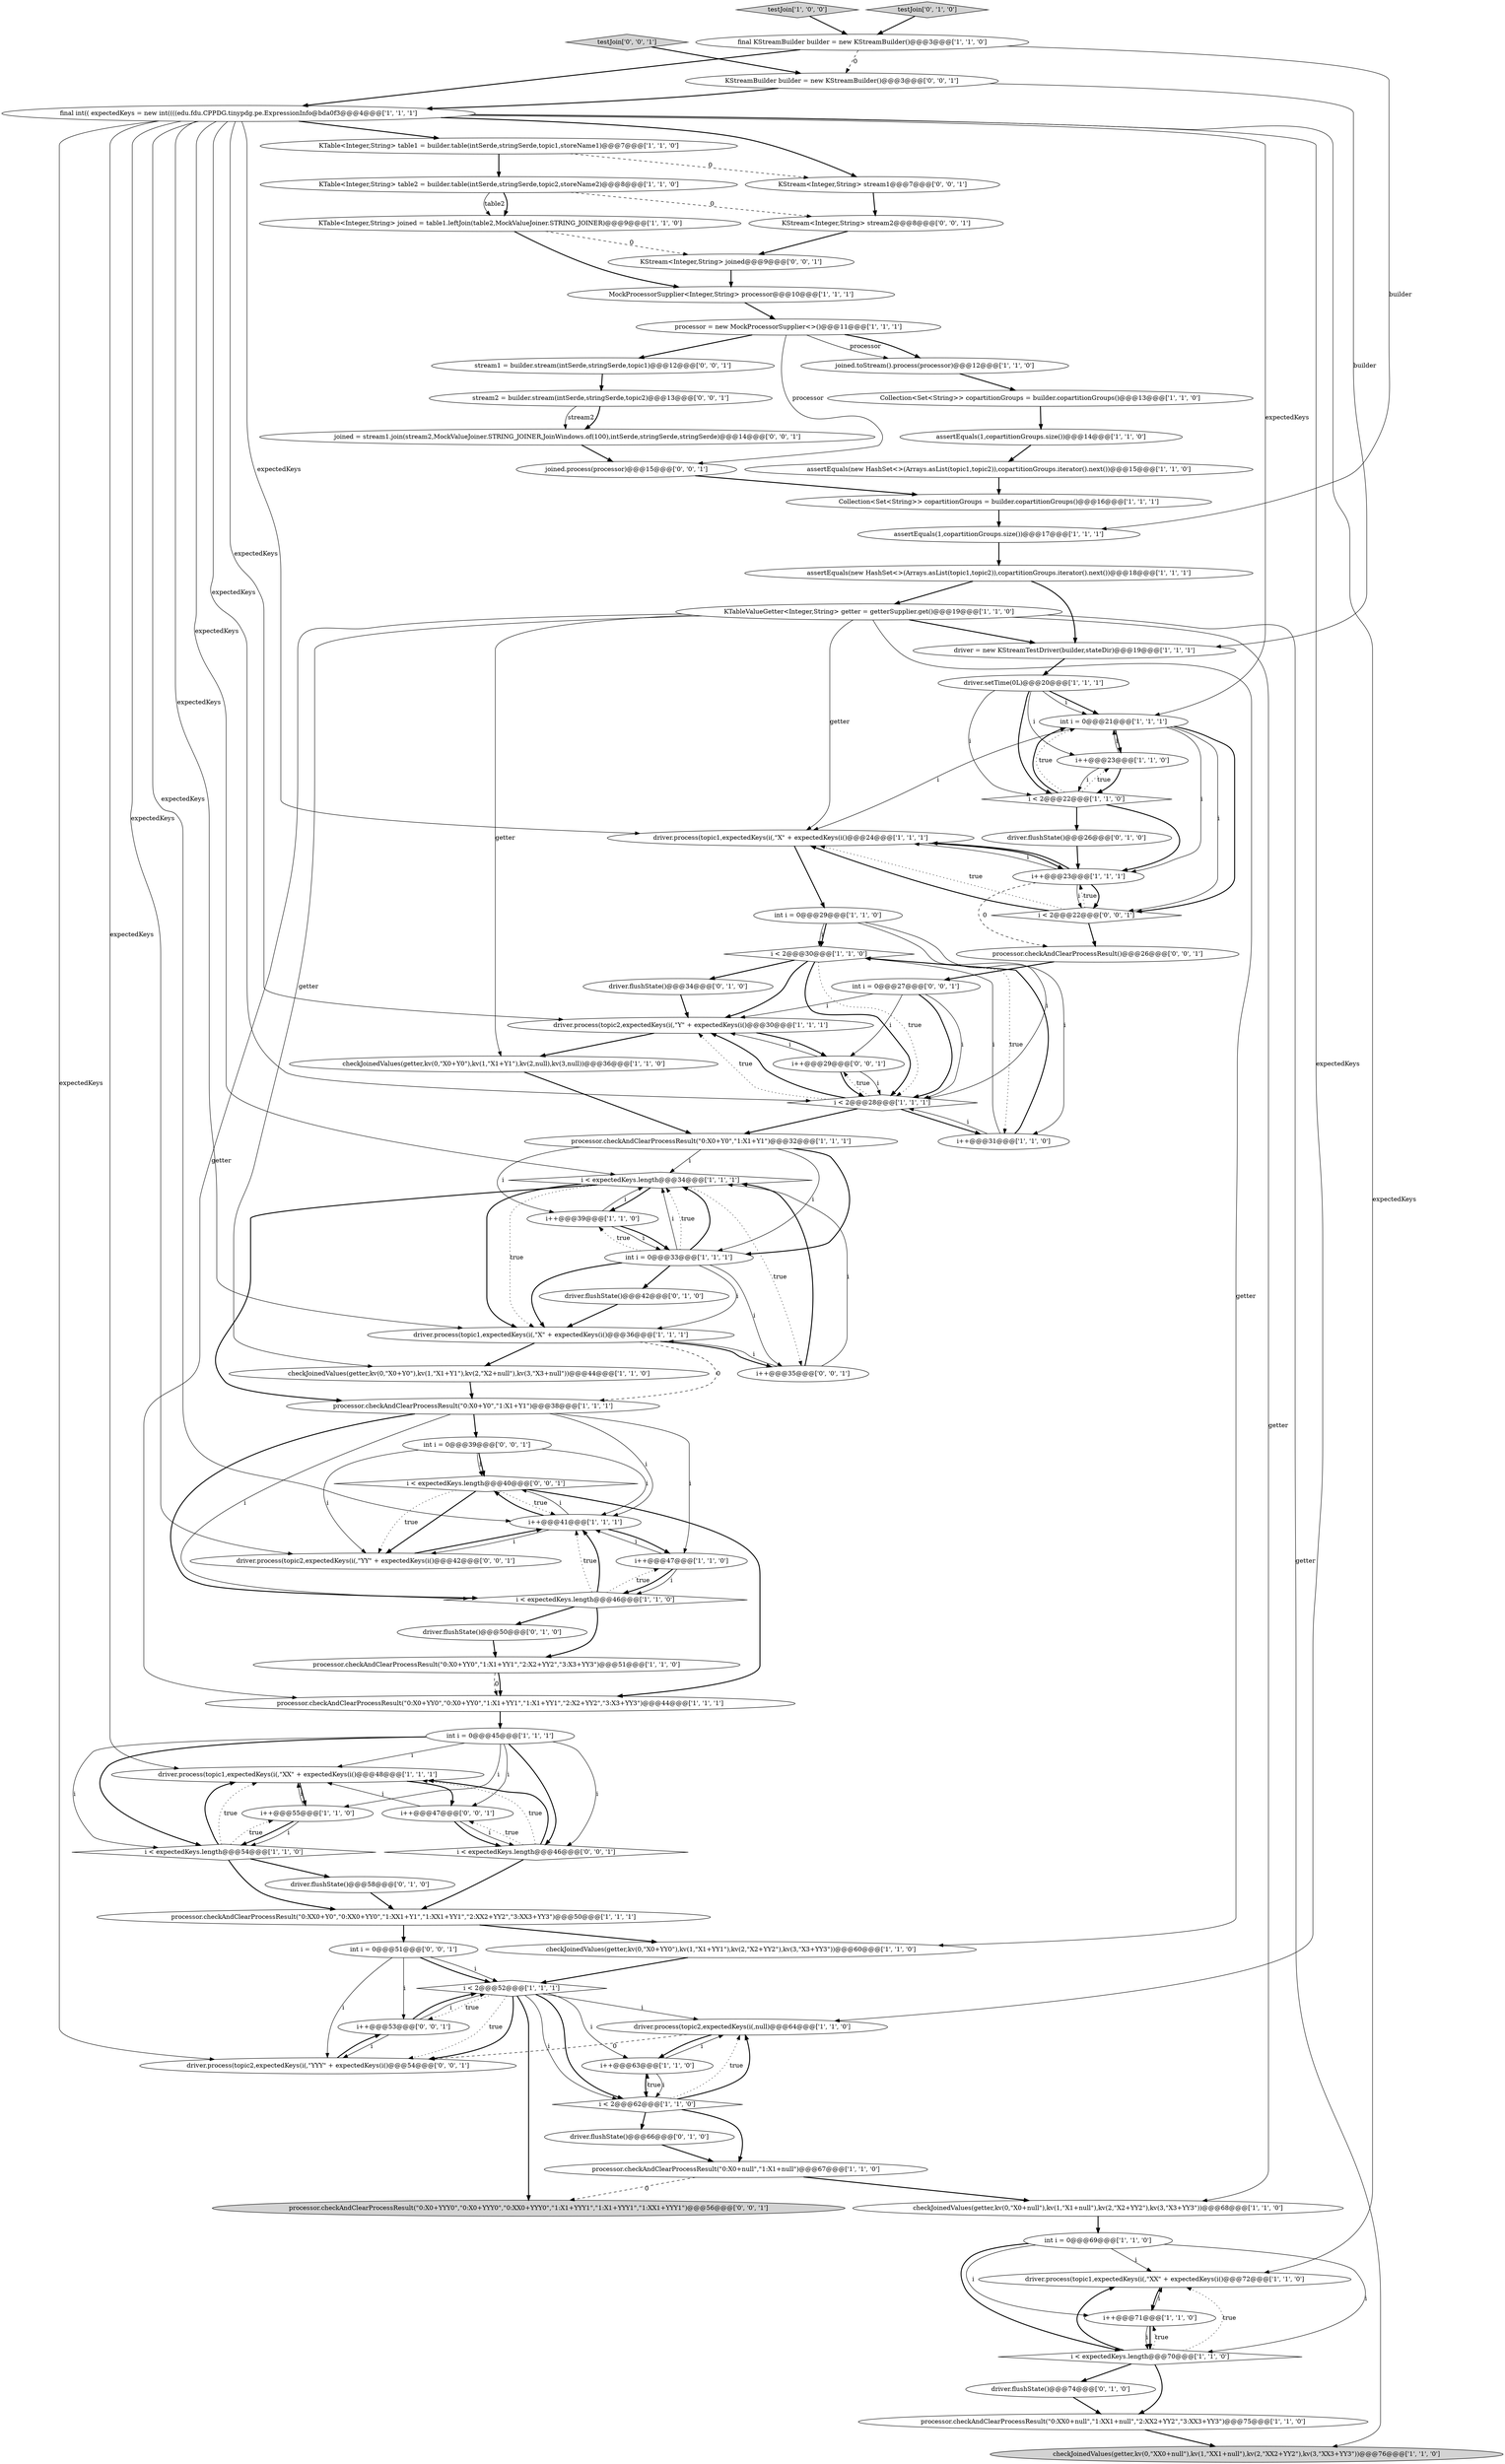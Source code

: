 digraph {
18 [style = filled, label = "processor.checkAndClearProcessResult(\"0:X0+null\",\"1:X1+null\")@@@67@@@['1', '1', '0']", fillcolor = white, shape = ellipse image = "AAA0AAABBB1BBB"];
51 [style = filled, label = "final KStreamBuilder builder = new KStreamBuilder()@@@3@@@['1', '1', '0']", fillcolor = white, shape = ellipse image = "AAA0AAABBB1BBB"];
34 [style = filled, label = "assertEquals(1,copartitionGroups.size())@@@17@@@['1', '1', '1']", fillcolor = white, shape = ellipse image = "AAA0AAABBB1BBB"];
84 [style = filled, label = "i++@@@53@@@['0', '0', '1']", fillcolor = white, shape = ellipse image = "AAA0AAABBB3BBB"];
80 [style = filled, label = "KStreamBuilder builder = new KStreamBuilder()@@@3@@@['0', '0', '1']", fillcolor = white, shape = ellipse image = "AAA0AAABBB3BBB"];
21 [style = filled, label = "KTableValueGetter<Integer,String> getter = getterSupplier.get()@@@19@@@['1', '1', '0']", fillcolor = white, shape = ellipse image = "AAA0AAABBB1BBB"];
9 [style = filled, label = "driver.process(topic1,expectedKeys(i(,\"XX\" + expectedKeys(i()@@@48@@@['1', '1', '1']", fillcolor = white, shape = ellipse image = "AAA0AAABBB1BBB"];
81 [style = filled, label = "int i = 0@@@51@@@['0', '0', '1']", fillcolor = white, shape = ellipse image = "AAA0AAABBB3BBB"];
77 [style = filled, label = "int i = 0@@@27@@@['0', '0', '1']", fillcolor = white, shape = ellipse image = "AAA0AAABBB3BBB"];
44 [style = filled, label = "int i = 0@@@29@@@['1', '1', '0']", fillcolor = white, shape = ellipse image = "AAA0AAABBB1BBB"];
23 [style = filled, label = "i < 2@@@30@@@['1', '1', '0']", fillcolor = white, shape = diamond image = "AAA0AAABBB1BBB"];
37 [style = filled, label = "checkJoinedValues(getter,kv(0,\"X0+null\"),kv(1,\"X1+null\"),kv(2,\"X2+YY2\"),kv(3,\"X3+YY3\"))@@@68@@@['1', '1', '0']", fillcolor = white, shape = ellipse image = "AAA0AAABBB1BBB"];
43 [style = filled, label = "driver.process(topic1,expectedKeys(i(,\"X\" + expectedKeys(i()@@@36@@@['1', '1', '1']", fillcolor = white, shape = ellipse image = "AAA0AAABBB1BBB"];
76 [style = filled, label = "KStream<Integer,String> stream1@@@7@@@['0', '0', '1']", fillcolor = white, shape = ellipse image = "AAA0AAABBB3BBB"];
48 [style = filled, label = "testJoin['1', '0', '0']", fillcolor = lightgray, shape = diamond image = "AAA0AAABBB1BBB"];
73 [style = filled, label = "i < expectedKeys.length@@@40@@@['0', '0', '1']", fillcolor = white, shape = diamond image = "AAA0AAABBB3BBB"];
19 [style = filled, label = "driver.process(topic1,expectedKeys(i(,\"XX\" + expectedKeys(i()@@@72@@@['1', '1', '0']", fillcolor = white, shape = ellipse image = "AAA0AAABBB1BBB"];
46 [style = filled, label = "i < expectedKeys.length@@@34@@@['1', '1', '1']", fillcolor = white, shape = diamond image = "AAA0AAABBB1BBB"];
64 [style = filled, label = "driver.flushState()@@@34@@@['0', '1', '0']", fillcolor = white, shape = ellipse image = "AAA1AAABBB2BBB"];
31 [style = filled, label = "int i = 0@@@69@@@['1', '1', '0']", fillcolor = white, shape = ellipse image = "AAA0AAABBB1BBB"];
14 [style = filled, label = "int i = 0@@@33@@@['1', '1', '1']", fillcolor = white, shape = ellipse image = "AAA0AAABBB1BBB"];
67 [style = filled, label = "stream2 = builder.stream(intSerde,stringSerde,topic2)@@@13@@@['0', '0', '1']", fillcolor = white, shape = ellipse image = "AAA0AAABBB3BBB"];
13 [style = filled, label = "i++@@@55@@@['1', '1', '0']", fillcolor = white, shape = ellipse image = "AAA0AAABBB1BBB"];
85 [style = filled, label = "testJoin['0', '0', '1']", fillcolor = lightgray, shape = diamond image = "AAA0AAABBB3BBB"];
59 [style = filled, label = "driver.flushState()@@@50@@@['0', '1', '0']", fillcolor = white, shape = ellipse image = "AAA1AAABBB2BBB"];
75 [style = filled, label = "int i = 0@@@39@@@['0', '0', '1']", fillcolor = white, shape = ellipse image = "AAA0AAABBB3BBB"];
86 [style = filled, label = "processor.checkAndClearProcessResult(\"0:X0+YYY0\",\"0:X0+YYY0\",\"0:XX0+YYY0\",\"1:X1+YYY1\",\"1:X1+YYY1\",\"1:XX1+YYY1\")@@@56@@@['0', '0', '1']", fillcolor = lightgray, shape = ellipse image = "AAA0AAABBB3BBB"];
12 [style = filled, label = "i++@@@23@@@['1', '1', '1']", fillcolor = white, shape = ellipse image = "AAA0AAABBB1BBB"];
11 [style = filled, label = "assertEquals(new HashSet<>(Arrays.asList(topic1,topic2)),copartitionGroups.iterator().next())@@@15@@@['1', '1', '0']", fillcolor = white, shape = ellipse image = "AAA0AAABBB1BBB"];
47 [style = filled, label = "final int(( expectedKeys = new int((((edu.fdu.CPPDG.tinypdg.pe.ExpressionInfo@bda0f3@@@4@@@['1', '1', '1']", fillcolor = white, shape = ellipse image = "AAA0AAABBB1BBB"];
69 [style = filled, label = "stream1 = builder.stream(intSerde,stringSerde,topic1)@@@12@@@['0', '0', '1']", fillcolor = white, shape = ellipse image = "AAA0AAABBB3BBB"];
27 [style = filled, label = "processor.checkAndClearProcessResult(\"0:X0+Y0\",\"1:X1+Y1\")@@@32@@@['1', '1', '1']", fillcolor = white, shape = ellipse image = "AAA0AAABBB1BBB"];
52 [style = filled, label = "i < expectedKeys.length@@@70@@@['1', '1', '0']", fillcolor = white, shape = diamond image = "AAA0AAABBB1BBB"];
62 [style = filled, label = "driver.flushState()@@@26@@@['0', '1', '0']", fillcolor = white, shape = ellipse image = "AAA1AAABBB2BBB"];
1 [style = filled, label = "driver.process(topic2,expectedKeys(i(,null)@@@64@@@['1', '1', '0']", fillcolor = white, shape = ellipse image = "AAA0AAABBB1BBB"];
0 [style = filled, label = "checkJoinedValues(getter,kv(0,\"X0+YY0\"),kv(1,\"X1+YY1\"),kv(2,\"X2+YY2\"),kv(3,\"X3+YY3\"))@@@60@@@['1', '1', '0']", fillcolor = white, shape = ellipse image = "AAA0AAABBB1BBB"];
16 [style = filled, label = "KTable<Integer,String> table2 = builder.table(intSerde,stringSerde,topic2,storeName2)@@@8@@@['1', '1', '0']", fillcolor = white, shape = ellipse image = "AAA0AAABBB1BBB"];
58 [style = filled, label = "processor = new MockProcessorSupplier<>()@@@11@@@['1', '1', '1']", fillcolor = white, shape = ellipse image = "AAA0AAABBB1BBB"];
71 [style = filled, label = "KStream<Integer,String> stream2@@@8@@@['0', '0', '1']", fillcolor = white, shape = ellipse image = "AAA0AAABBB3BBB"];
72 [style = filled, label = "KStream<Integer,String> joined@@@9@@@['0', '0', '1']", fillcolor = white, shape = ellipse image = "AAA0AAABBB3BBB"];
24 [style = filled, label = "processor.checkAndClearProcessResult(\"0:X0+Y0\",\"1:X1+Y1\")@@@38@@@['1', '1', '1']", fillcolor = white, shape = ellipse image = "AAA0AAABBB1BBB"];
26 [style = filled, label = "joined.toStream().process(processor)@@@12@@@['1', '1', '0']", fillcolor = white, shape = ellipse image = "AAA0AAABBB1BBB"];
60 [style = filled, label = "driver.flushState()@@@74@@@['0', '1', '0']", fillcolor = white, shape = ellipse image = "AAA1AAABBB2BBB"];
50 [style = filled, label = "i++@@@47@@@['1', '1', '0']", fillcolor = white, shape = ellipse image = "AAA0AAABBB1BBB"];
2 [style = filled, label = "processor.checkAndClearProcessResult(\"0:XX0+null\",\"1:XX1+null\",\"2:XX2+YY2\",\"3:XX3+YY3\")@@@75@@@['1', '1', '0']", fillcolor = white, shape = ellipse image = "AAA0AAABBB1BBB"];
3 [style = filled, label = "int i = 0@@@45@@@['1', '1', '1']", fillcolor = white, shape = ellipse image = "AAA0AAABBB1BBB"];
25 [style = filled, label = "KTable<Integer,String> joined = table1.leftJoin(table2,MockValueJoiner.STRING_JOINER)@@@9@@@['1', '1', '0']", fillcolor = white, shape = ellipse image = "AAA0AAABBB1BBB"];
35 [style = filled, label = "i < 2@@@52@@@['1', '1', '1']", fillcolor = white, shape = diamond image = "AAA0AAABBB1BBB"];
32 [style = filled, label = "processor.checkAndClearProcessResult(\"0:X0+YY0\",\"0:X0+YY0\",\"1:X1+YY1\",\"1:X1+YY1\",\"2:X2+YY2\",\"3:X3+YY3\")@@@44@@@['1', '1', '1']", fillcolor = white, shape = ellipse image = "AAA0AAABBB1BBB"];
15 [style = filled, label = "checkJoinedValues(getter,kv(0,\"XX0+null\"),kv(1,\"XX1+null\"),kv(2,\"XX2+YY2\"),kv(3,\"XX3+YY3\"))@@@76@@@['1', '1', '0']", fillcolor = lightgray, shape = ellipse image = "AAA0AAABBB1BBB"];
54 [style = filled, label = "checkJoinedValues(getter,kv(0,\"X0+Y0\"),kv(1,\"X1+Y1\"),kv(2,\"X2+null\"),kv(3,\"X3+null\"))@@@44@@@['1', '1', '0']", fillcolor = white, shape = ellipse image = "AAA0AAABBB1BBB"];
88 [style = filled, label = "i++@@@29@@@['0', '0', '1']", fillcolor = white, shape = ellipse image = "AAA0AAABBB3BBB"];
28 [style = filled, label = "assertEquals(new HashSet<>(Arrays.asList(topic1,topic2)),copartitionGroups.iterator().next())@@@18@@@['1', '1', '1']", fillcolor = white, shape = ellipse image = "AAA0AAABBB1BBB"];
74 [style = filled, label = "i++@@@35@@@['0', '0', '1']", fillcolor = white, shape = ellipse image = "AAA0AAABBB3BBB"];
41 [style = filled, label = "processor.checkAndClearProcessResult(\"0:XX0+Y0\",\"0:XX0+YY0\",\"1:XX1+Y1\",\"1:XX1+YY1\",\"2:XX2+YY2\",\"3:XX3+YY3\")@@@50@@@['1', '1', '1']", fillcolor = white, shape = ellipse image = "AAA0AAABBB1BBB"];
33 [style = filled, label = "i < 2@@@28@@@['1', '1', '1']", fillcolor = white, shape = diamond image = "AAA0AAABBB1BBB"];
36 [style = filled, label = "i < 2@@@62@@@['1', '1', '0']", fillcolor = white, shape = diamond image = "AAA0AAABBB1BBB"];
78 [style = filled, label = "i < expectedKeys.length@@@46@@@['0', '0', '1']", fillcolor = white, shape = diamond image = "AAA0AAABBB3BBB"];
89 [style = filled, label = "joined = stream1.join(stream2,MockValueJoiner.STRING_JOINER,JoinWindows.of(100),intSerde,stringSerde,stringSerde)@@@14@@@['0', '0', '1']", fillcolor = white, shape = ellipse image = "AAA0AAABBB3BBB"];
17 [style = filled, label = "driver.setTime(0L)@@@20@@@['1', '1', '1']", fillcolor = white, shape = ellipse image = "AAA0AAABBB1BBB"];
70 [style = filled, label = "i < 2@@@22@@@['0', '0', '1']", fillcolor = white, shape = diamond image = "AAA0AAABBB3BBB"];
30 [style = filled, label = "i++@@@41@@@['1', '1', '1']", fillcolor = white, shape = ellipse image = "AAA0AAABBB1BBB"];
87 [style = filled, label = "driver.process(topic2,expectedKeys(i(,\"YYY\" + expectedKeys(i()@@@54@@@['0', '0', '1']", fillcolor = white, shape = ellipse image = "AAA0AAABBB3BBB"];
65 [style = filled, label = "testJoin['0', '1', '0']", fillcolor = lightgray, shape = diamond image = "AAA0AAABBB2BBB"];
63 [style = filled, label = "driver.flushState()@@@42@@@['0', '1', '0']", fillcolor = white, shape = ellipse image = "AAA1AAABBB2BBB"];
68 [style = filled, label = "processor.checkAndClearProcessResult()@@@26@@@['0', '0', '1']", fillcolor = white, shape = ellipse image = "AAA0AAABBB3BBB"];
4 [style = filled, label = "checkJoinedValues(getter,kv(0,\"X0+Y0\"),kv(1,\"X1+Y1\"),kv(2,null),kv(3,null))@@@36@@@['1', '1', '0']", fillcolor = white, shape = ellipse image = "AAA0AAABBB1BBB"];
40 [style = filled, label = "driver.process(topic1,expectedKeys(i(,\"X\" + expectedKeys(i()@@@24@@@['1', '1', '1']", fillcolor = white, shape = ellipse image = "AAA0AAABBB1BBB"];
57 [style = filled, label = "driver = new KStreamTestDriver(builder,stateDir)@@@19@@@['1', '1', '1']", fillcolor = white, shape = ellipse image = "AAA0AAABBB1BBB"];
45 [style = filled, label = "MockProcessorSupplier<Integer,String> processor@@@10@@@['1', '1', '1']", fillcolor = white, shape = ellipse image = "AAA0AAABBB1BBB"];
42 [style = filled, label = "i++@@@63@@@['1', '1', '0']", fillcolor = white, shape = ellipse image = "AAA0AAABBB1BBB"];
56 [style = filled, label = "int i = 0@@@21@@@['1', '1', '1']", fillcolor = white, shape = ellipse image = "AAA0AAABBB1BBB"];
82 [style = filled, label = "i++@@@47@@@['0', '0', '1']", fillcolor = white, shape = ellipse image = "AAA0AAABBB3BBB"];
22 [style = filled, label = "i < expectedKeys.length@@@46@@@['1', '1', '0']", fillcolor = white, shape = diamond image = "AAA0AAABBB1BBB"];
61 [style = filled, label = "driver.flushState()@@@58@@@['0', '1', '0']", fillcolor = white, shape = ellipse image = "AAA1AAABBB2BBB"];
55 [style = filled, label = "Collection<Set<String>> copartitionGroups = builder.copartitionGroups()@@@16@@@['1', '1', '1']", fillcolor = white, shape = ellipse image = "AAA0AAABBB1BBB"];
10 [style = filled, label = "Collection<Set<String>> copartitionGroups = builder.copartitionGroups()@@@13@@@['1', '1', '0']", fillcolor = white, shape = ellipse image = "AAA0AAABBB1BBB"];
7 [style = filled, label = "i++@@@31@@@['1', '1', '0']", fillcolor = white, shape = ellipse image = "AAA0AAABBB1BBB"];
20 [style = filled, label = "assertEquals(1,copartitionGroups.size())@@@14@@@['1', '1', '0']", fillcolor = white, shape = ellipse image = "AAA0AAABBB1BBB"];
49 [style = filled, label = "i++@@@39@@@['1', '1', '0']", fillcolor = white, shape = ellipse image = "AAA0AAABBB1BBB"];
29 [style = filled, label = "i++@@@23@@@['1', '1', '0']", fillcolor = white, shape = ellipse image = "AAA0AAABBB1BBB"];
6 [style = filled, label = "i < 2@@@22@@@['1', '1', '0']", fillcolor = white, shape = diamond image = "AAA0AAABBB1BBB"];
5 [style = filled, label = "processor.checkAndClearProcessResult(\"0:X0+YY0\",\"1:X1+YY1\",\"2:X2+YY2\",\"3:X3+YY3\")@@@51@@@['1', '1', '0']", fillcolor = white, shape = ellipse image = "AAA0AAABBB1BBB"];
66 [style = filled, label = "driver.flushState()@@@66@@@['0', '1', '0']", fillcolor = white, shape = ellipse image = "AAA1AAABBB2BBB"];
83 [style = filled, label = "driver.process(topic2,expectedKeys(i(,\"YY\" + expectedKeys(i()@@@42@@@['0', '0', '1']", fillcolor = white, shape = ellipse image = "AAA0AAABBB3BBB"];
38 [style = filled, label = "KTable<Integer,String> table1 = builder.table(intSerde,stringSerde,topic1,storeName1)@@@7@@@['1', '1', '0']", fillcolor = white, shape = ellipse image = "AAA0AAABBB1BBB"];
53 [style = filled, label = "i < expectedKeys.length@@@54@@@['1', '1', '0']", fillcolor = white, shape = diamond image = "AAA0AAABBB1BBB"];
39 [style = filled, label = "i++@@@71@@@['1', '1', '0']", fillcolor = white, shape = ellipse image = "AAA0AAABBB1BBB"];
8 [style = filled, label = "driver.process(topic2,expectedKeys(i(,\"Y\" + expectedKeys(i()@@@30@@@['1', '1', '1']", fillcolor = white, shape = ellipse image = "AAA0AAABBB1BBB"];
79 [style = filled, label = "joined.process(processor)@@@15@@@['0', '0', '1']", fillcolor = white, shape = ellipse image = "AAA0AAABBB3BBB"];
28->21 [style = bold, label=""];
35->87 [style = dotted, label="true"];
7->23 [style = bold, label=""];
47->8 [style = solid, label="expectedKeys"];
43->54 [style = bold, label=""];
47->76 [style = bold, label=""];
77->33 [style = bold, label=""];
88->8 [style = solid, label="i"];
50->30 [style = solid, label="i"];
11->55 [style = bold, label=""];
41->81 [style = bold, label=""];
44->23 [style = bold, label=""];
74->46 [style = bold, label=""];
56->70 [style = solid, label="i"];
64->8 [style = bold, label=""];
57->17 [style = bold, label=""];
47->19 [style = solid, label="expectedKeys"];
88->33 [style = solid, label="i"];
22->30 [style = dotted, label="true"];
44->23 [style = solid, label="i"];
52->19 [style = dotted, label="true"];
47->9 [style = solid, label="expectedKeys"];
18->86 [style = dashed, label="0"];
12->68 [style = dashed, label="0"];
73->83 [style = bold, label=""];
21->4 [style = solid, label="getter"];
5->32 [style = bold, label=""];
82->78 [style = solid, label="i"];
56->70 [style = bold, label=""];
23->7 [style = dotted, label="true"];
74->46 [style = solid, label="i"];
44->33 [style = solid, label="i"];
36->18 [style = bold, label=""];
14->46 [style = bold, label=""];
29->6 [style = bold, label=""];
24->75 [style = bold, label=""];
46->43 [style = dotted, label="true"];
47->87 [style = solid, label="expectedKeys"];
6->56 [style = dotted, label="true"];
33->8 [style = dotted, label="true"];
74->43 [style = solid, label="i"];
70->12 [style = dotted, label="true"];
6->12 [style = bold, label=""];
82->78 [style = bold, label=""];
35->86 [style = bold, label=""];
30->73 [style = solid, label="i"];
56->40 [style = solid, label="i"];
77->33 [style = solid, label="i"];
73->83 [style = dotted, label="true"];
22->50 [style = dotted, label="true"];
17->56 [style = bold, label=""];
52->39 [style = dotted, label="true"];
53->61 [style = bold, label=""];
50->22 [style = bold, label=""];
43->74 [style = bold, label=""];
89->79 [style = bold, label=""];
47->83 [style = solid, label="expectedKeys"];
67->89 [style = solid, label="stream2"];
44->7 [style = solid, label="i"];
65->51 [style = bold, label=""];
35->42 [style = solid, label="i"];
14->74 [style = solid, label="i"];
6->29 [style = dotted, label="true"];
73->30 [style = dotted, label="true"];
33->27 [style = bold, label=""];
22->30 [style = bold, label=""];
78->41 [style = bold, label=""];
17->6 [style = solid, label="i"];
14->43 [style = solid, label="i"];
14->43 [style = bold, label=""];
21->32 [style = solid, label="getter"];
45->58 [style = bold, label=""];
39->52 [style = bold, label=""];
53->9 [style = bold, label=""];
34->28 [style = bold, label=""];
37->31 [style = bold, label=""];
27->46 [style = solid, label="i"];
75->30 [style = solid, label="i"];
84->87 [style = solid, label="i"];
51->80 [style = dashed, label="0"];
16->25 [style = bold, label=""];
81->35 [style = solid, label="i"];
14->46 [style = solid, label="i"];
28->57 [style = bold, label=""];
3->82 [style = solid, label="i"];
23->33 [style = bold, label=""];
66->18 [style = bold, label=""];
70->40 [style = bold, label=""];
8->88 [style = bold, label=""];
27->49 [style = solid, label="i"];
21->54 [style = solid, label="getter"];
36->1 [style = dotted, label="true"];
13->9 [style = solid, label="i"];
16->71 [style = dashed, label="0"];
58->26 [style = bold, label=""];
78->9 [style = dotted, label="true"];
77->8 [style = solid, label="i"];
38->16 [style = bold, label=""];
30->73 [style = bold, label=""];
78->9 [style = bold, label=""];
24->22 [style = solid, label="i"];
17->6 [style = bold, label=""];
42->1 [style = solid, label="i"];
5->32 [style = dashed, label="0"];
31->19 [style = solid, label="i"];
68->77 [style = bold, label=""];
24->30 [style = solid, label="i"];
25->45 [style = bold, label=""];
47->38 [style = bold, label=""];
35->36 [style = bold, label=""];
71->72 [style = bold, label=""];
47->40 [style = solid, label="expectedKeys"];
49->14 [style = bold, label=""];
29->6 [style = solid, label="i"];
3->53 [style = solid, label="i"];
53->13 [style = dotted, label="true"];
30->50 [style = bold, label=""];
47->46 [style = solid, label="expectedKeys"];
17->29 [style = solid, label="i"];
52->19 [style = bold, label=""];
6->62 [style = bold, label=""];
21->57 [style = bold, label=""];
20->11 [style = bold, label=""];
10->20 [style = bold, label=""];
46->43 [style = bold, label=""];
21->40 [style = solid, label="getter"];
33->8 [style = bold, label=""];
46->74 [style = dotted, label="true"];
36->42 [style = dotted, label="true"];
25->72 [style = dashed, label="0"];
83->30 [style = bold, label=""];
7->23 [style = solid, label="i"];
73->32 [style = bold, label=""];
24->50 [style = solid, label="i"];
9->82 [style = bold, label=""];
29->56 [style = solid, label="i"];
4->27 [style = bold, label=""];
30->83 [style = solid, label="i"];
14->49 [style = dotted, label="true"];
41->0 [style = bold, label=""];
33->7 [style = bold, label=""];
14->46 [style = dotted, label="true"];
47->30 [style = solid, label="expectedKeys"];
33->88 [style = dotted, label="true"];
47->33 [style = solid, label="expectedKeys"];
31->39 [style = solid, label="i"];
21->15 [style = solid, label="getter"];
22->59 [style = bold, label=""];
62->12 [style = bold, label=""];
12->70 [style = bold, label=""];
56->12 [style = solid, label="i"];
88->33 [style = bold, label=""];
78->82 [style = dotted, label="true"];
12->40 [style = solid, label="i"];
35->87 [style = bold, label=""];
75->73 [style = solid, label="i"];
3->9 [style = solid, label="i"];
76->71 [style = bold, label=""];
47->43 [style = solid, label="expectedKeys"];
42->36 [style = bold, label=""];
38->76 [style = dashed, label="0"];
70->40 [style = dotted, label="true"];
31->52 [style = solid, label="i"];
47->56 [style = solid, label="expectedKeys"];
42->36 [style = solid, label="i"];
53->41 [style = bold, label=""];
81->35 [style = bold, label=""];
6->56 [style = bold, label=""];
72->45 [style = bold, label=""];
75->73 [style = bold, label=""];
3->53 [style = bold, label=""];
23->33 [style = dotted, label="true"];
1->87 [style = dashed, label="0"];
63->43 [style = bold, label=""];
49->46 [style = solid, label="i"];
14->63 [style = bold, label=""];
23->64 [style = bold, label=""];
87->84 [style = bold, label=""];
58->79 [style = solid, label="processor"];
19->39 [style = bold, label=""];
27->14 [style = bold, label=""];
82->9 [style = solid, label="i"];
51->47 [style = bold, label=""];
46->49 [style = bold, label=""];
22->5 [style = bold, label=""];
7->33 [style = solid, label="i"];
40->12 [style = bold, label=""];
31->52 [style = bold, label=""];
8->4 [style = bold, label=""];
0->35 [style = bold, label=""];
69->67 [style = bold, label=""];
70->68 [style = bold, label=""];
27->14 [style = solid, label="i"];
48->51 [style = bold, label=""];
85->80 [style = bold, label=""];
67->89 [style = bold, label=""];
49->14 [style = solid, label="i"];
35->36 [style = solid, label="i"];
61->41 [style = bold, label=""];
35->1 [style = solid, label="i"];
81->84 [style = solid, label="i"];
81->87 [style = solid, label="i"];
39->52 [style = solid, label="i"];
84->35 [style = bold, label=""];
58->69 [style = bold, label=""];
9->13 [style = bold, label=""];
52->2 [style = bold, label=""];
56->29 [style = bold, label=""];
3->78 [style = solid, label="i"];
53->9 [style = dotted, label="true"];
26->10 [style = bold, label=""];
17->56 [style = solid, label="i"];
24->22 [style = bold, label=""];
43->24 [style = dashed, label="0"];
80->57 [style = solid, label="builder"];
47->1 [style = solid, label="expectedKeys"];
40->44 [style = bold, label=""];
21->0 [style = solid, label="getter"];
58->26 [style = solid, label="processor"];
50->22 [style = solid, label="i"];
13->53 [style = bold, label=""];
59->5 [style = bold, label=""];
3->78 [style = bold, label=""];
39->19 [style = solid, label="i"];
23->8 [style = bold, label=""];
51->34 [style = solid, label="builder"];
52->60 [style = bold, label=""];
80->47 [style = bold, label=""];
32->3 [style = bold, label=""];
36->1 [style = bold, label=""];
3->13 [style = solid, label="i"];
84->35 [style = solid, label="i"];
77->88 [style = solid, label="i"];
60->2 [style = bold, label=""];
18->37 [style = bold, label=""];
13->53 [style = solid, label="i"];
35->84 [style = dotted, label="true"];
54->24 [style = bold, label=""];
16->25 [style = solid, label="table2"];
75->83 [style = solid, label="i"];
46->24 [style = bold, label=""];
12->70 [style = solid, label="i"];
2->15 [style = bold, label=""];
79->55 [style = bold, label=""];
21->37 [style = solid, label="getter"];
55->34 [style = bold, label=""];
12->40 [style = bold, label=""];
1->42 [style = bold, label=""];
36->66 [style = bold, label=""];
}
